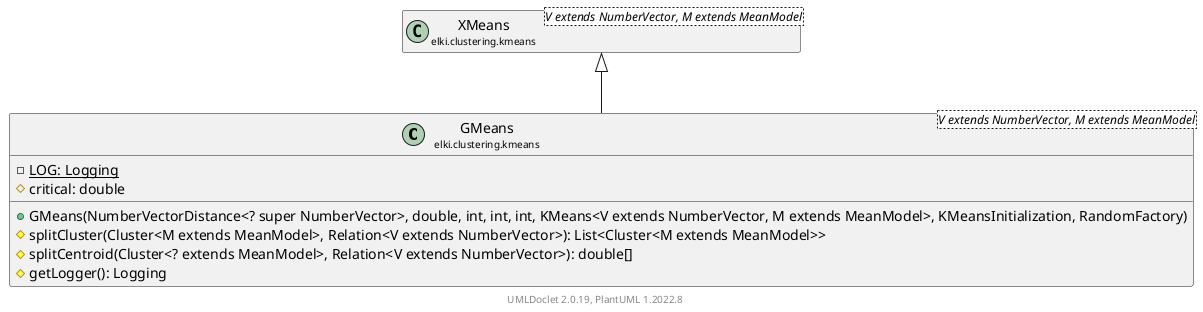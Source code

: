 @startuml
    remove .*\.(Instance|Par|Parameterizer|Factory)$
    set namespaceSeparator none
    hide empty fields
    hide empty methods

    class "<size:14>GMeans\n<size:10>elki.clustering.kmeans" as elki.clustering.kmeans.GMeans<V extends NumberVector, M extends MeanModel> [[GMeans.html]] {
        {static} -LOG: Logging
        #critical: double
        +GMeans(NumberVectorDistance<? super NumberVector>, double, int, int, int, KMeans<V extends NumberVector, M extends MeanModel>, KMeansInitialization, RandomFactory)
        #splitCluster(Cluster<M extends MeanModel>, Relation<V extends NumberVector>): List<Cluster<M extends MeanModel>>
        #splitCentroid(Cluster<? extends MeanModel>, Relation<V extends NumberVector>): double[]
        #getLogger(): Logging
    }

    class "<size:14>XMeans\n<size:10>elki.clustering.kmeans" as elki.clustering.kmeans.XMeans<V extends NumberVector, M extends MeanModel> [[XMeans.html]]
    class "<size:14>GMeans.Par\n<size:10>elki.clustering.kmeans" as elki.clustering.kmeans.GMeans.Par<V extends NumberVector, M extends MeanModel> [[GMeans.Par.html]]

    elki.clustering.kmeans.XMeans <|-- elki.clustering.kmeans.GMeans
    elki.clustering.kmeans.GMeans +-- elki.clustering.kmeans.GMeans.Par

    center footer UMLDoclet 2.0.19, PlantUML 1.2022.8
@enduml
